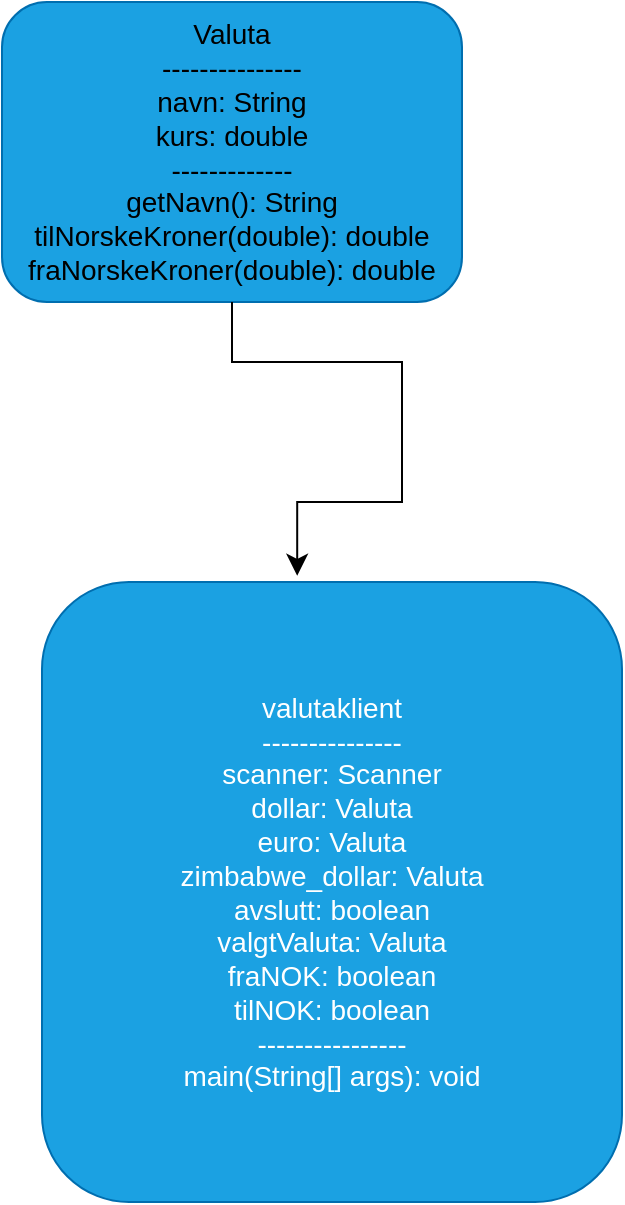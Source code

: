 <mxfile>
    <diagram id="Lmjq-3h-hnMYy1v5dVuj" name="Page-1">
        <mxGraphModel dx="512" dy="412" grid="1" gridSize="10" guides="1" tooltips="1" connect="1" arrows="1" fold="1" page="1" pageScale="1" pageWidth="827" pageHeight="1169" math="0" shadow="0">
            <root>
                <mxCell id="0"/>
                <mxCell id="1" parent="0"/>
                <mxCell id="2" value="" style="whiteSpace=wrap;html=1;rounded=1;glass=0;fillColor=#1ba1e2;fontColor=#ffffff;strokeColor=#006EAF;gradientColor=none;" vertex="1" parent="1">
                    <mxGeometry x="220" y="290" width="230" height="150" as="geometry"/>
                </mxCell>
                <mxCell id="4" value="&lt;font style=&quot;font-size: 14px;&quot;&gt;Valuta&lt;br&gt;---------------&lt;br&gt;navn: String&lt;br&gt;kurs: double&lt;br&gt;-------------&lt;br&gt;getNavn(): String&lt;br&gt;tilNorskeKroner(double): double&lt;br&gt;fraNorskeKroner(double): double&lt;/font&gt;" style="text;strokeColor=none;align=center;fillColor=none;html=1;verticalAlign=middle;whiteSpace=wrap;rounded=0;glass=0;" vertex="1" parent="1">
                    <mxGeometry x="220" y="290" width="230" height="150" as="geometry"/>
                </mxCell>
                <mxCell id="6" value="&lt;font style=&quot;font-size: 14px;&quot;&gt;valutaklient&lt;br&gt;---------------&lt;br&gt;scanner: Scanner&lt;br&gt;dollar: Valuta&lt;br&gt;euro: Valuta&lt;br&gt;zimbabwe_dollar: Valuta&lt;br&gt;avslutt: boolean&lt;br&gt;valgtValuta: Valuta&lt;br&gt;fraNOK: boolean&lt;br&gt;tilNOK: boolean&lt;br&gt;----------------&lt;br&gt;main(String[] args): void&lt;br&gt;&lt;/font&gt;" style="whiteSpace=wrap;html=1;rounded=1;glass=0;fillColor=#1ba1e2;fontColor=#ffffff;strokeColor=#006EAF;gradientColor=none;align=center;" vertex="1" parent="1">
                    <mxGeometry x="240" y="580" width="290" height="310" as="geometry"/>
                </mxCell>
                <mxCell id="9" value="" style="edgeStyle=segmentEdgeStyle;endArrow=classic;html=1;curved=0;rounded=0;endSize=8;startSize=8;sourcePerimeterSpacing=0;targetPerimeterSpacing=0;fontSize=14;exitX=0.5;exitY=1;exitDx=0;exitDy=0;entryX=0.44;entryY=-0.01;entryDx=0;entryDy=0;entryPerimeter=0;" edge="1" parent="1" source="4" target="6">
                    <mxGeometry width="100" relative="1" as="geometry">
                        <mxPoint x="520" y="430" as="sourcePoint"/>
                        <mxPoint x="380" y="540" as="targetPoint"/>
                        <Array as="points">
                            <mxPoint x="335" y="470"/>
                            <mxPoint x="420" y="470"/>
                            <mxPoint x="420" y="540"/>
                            <mxPoint x="368" y="540"/>
                        </Array>
                    </mxGeometry>
                </mxCell>
            </root>
        </mxGraphModel>
    </diagram>
</mxfile>